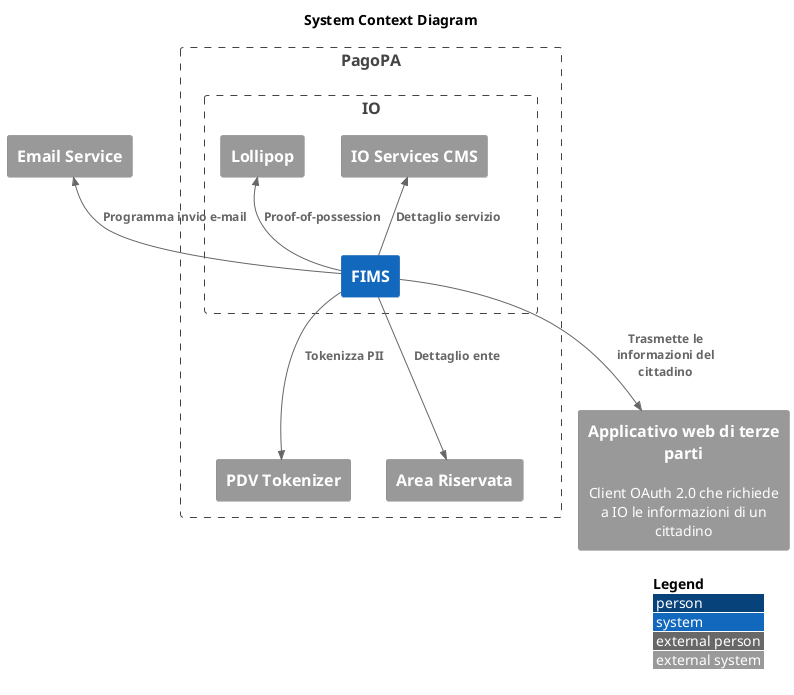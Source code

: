 @startuml system-context
!include <C4/C4_Context>

LAYOUT_WITH_LEGEND()

title System Context Diagram

System_Ext(rp, "Applicativo web di terze parti", "Client OAuth 2.0 che richiede a IO le informazioni di un cittadino")
System_Ext(mail, "Email Service")

Boundary(pagopa, "PagoPA") {

  System_Ext(tok, "PDV Tokenizer")
  System_Ext(sc, "Area Riservata")

  Boundary(io, "IO") {
    System(fims, "FIMS")
    System_Ext(lollipop, "Lollipop")
    System_Ext(services_cms, "IO Services CMS")
  }

  Rel_Up(fims, lollipop, "Proof-of-possession")
  Rel_Up(fims, services_cms, "Dettaglio servizio")
  Rel(fims, tok, "Tokenizza PII")
  Rel(fims, sc, "Dettaglio ente")
}

Rel(fims, rp, "Trasmette le informazioni del cittadino")
Rel_Up(fims, mail, "Programma invio e-mail")
@enduml
